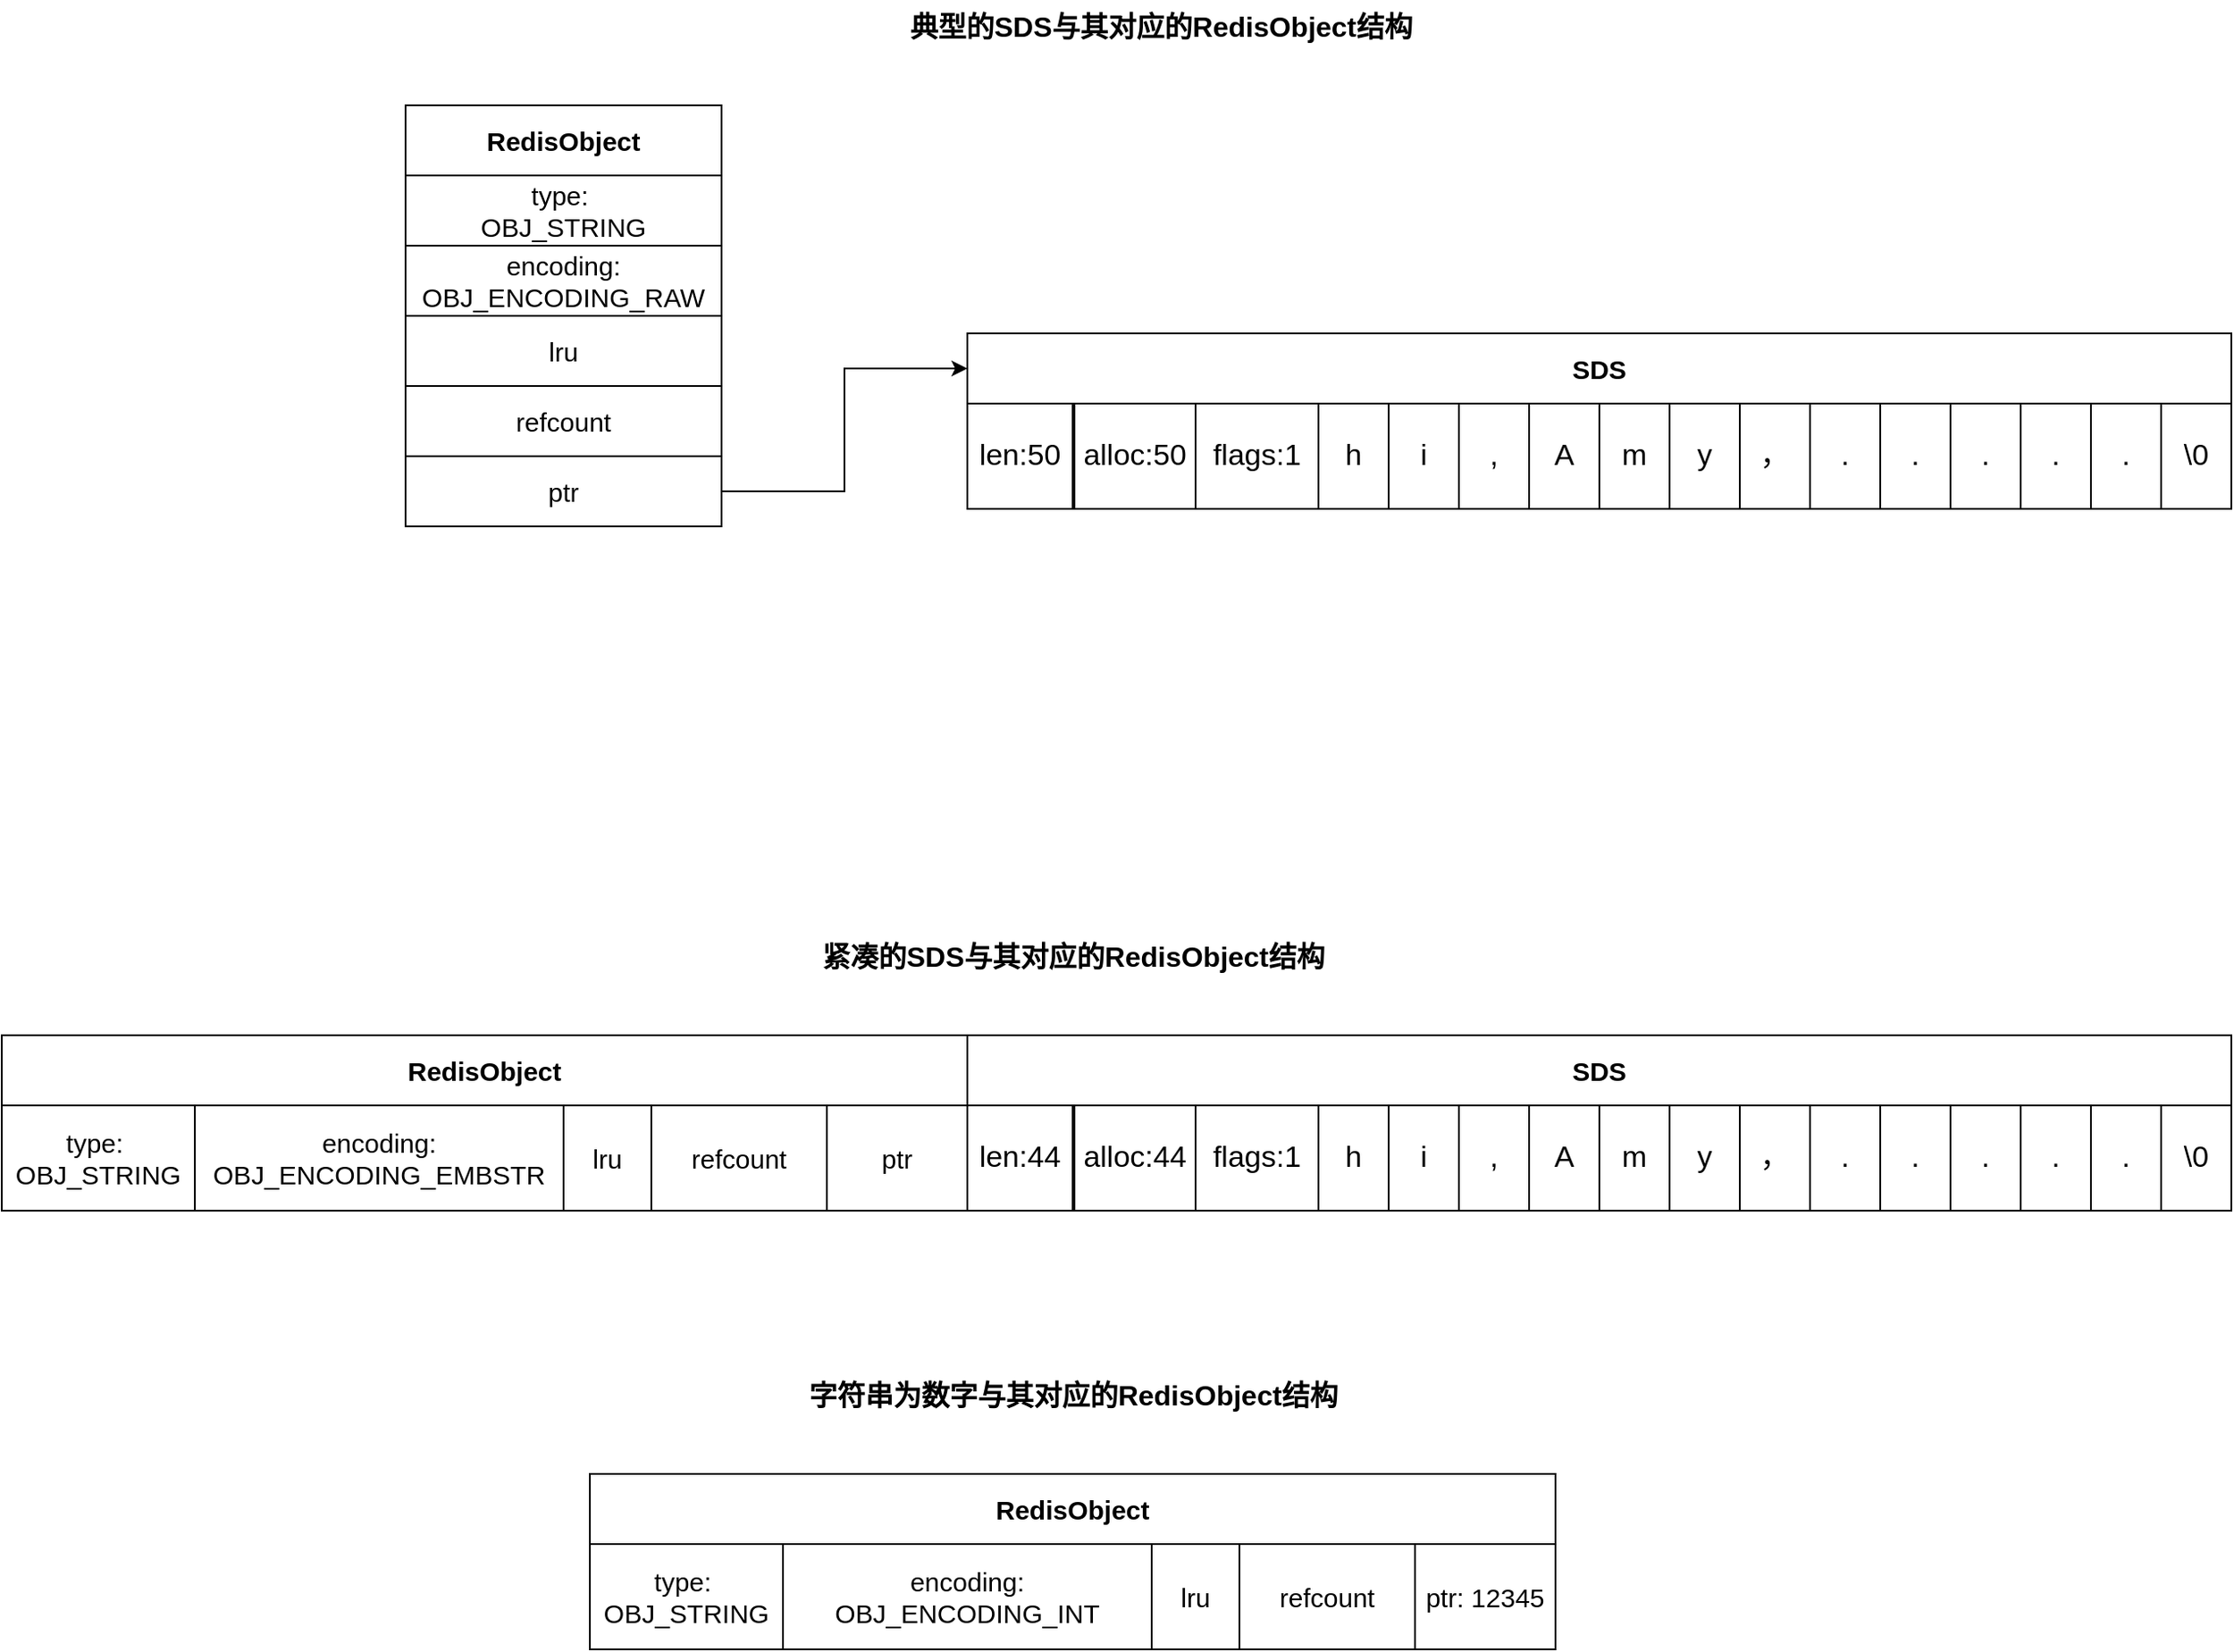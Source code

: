 <mxfile version="24.7.10">
  <diagram name="第 1 页" id="sZJ22BPr7j-9UGp3Hz9-">
    <mxGraphModel dx="1809" dy="763" grid="1" gridSize="10" guides="1" tooltips="1" connect="1" arrows="1" fold="1" page="0" pageScale="1" pageWidth="827" pageHeight="1169" math="0" shadow="0">
      <root>
        <mxCell id="0" />
        <mxCell id="1" parent="0" />
        <mxCell id="rqm2Wf6PRogvZQ6xTr7Q-8" value="" style="group" vertex="1" connectable="0" parent="1">
          <mxGeometry x="150" y="150" width="180" height="240" as="geometry" />
        </mxCell>
        <mxCell id="rqm2Wf6PRogvZQ6xTr7Q-1" value="RedisObject" style="rounded=0;whiteSpace=wrap;html=1;fontStyle=1;fontSize=15;" vertex="1" parent="rqm2Wf6PRogvZQ6xTr7Q-8">
          <mxGeometry width="180" height="40" as="geometry" />
        </mxCell>
        <mxCell id="rqm2Wf6PRogvZQ6xTr7Q-2" value="&lt;span style=&quot;font-weight: normal;&quot;&gt;type:&amp;nbsp;&lt;/span&gt;&lt;div&gt;&lt;span style=&quot;font-weight: normal;&quot;&gt;OBJ_STRING&lt;/span&gt;&lt;/div&gt;" style="rounded=0;whiteSpace=wrap;html=1;fontStyle=1;fontSize=15;" vertex="1" parent="rqm2Wf6PRogvZQ6xTr7Q-8">
          <mxGeometry y="40" width="180" height="40" as="geometry" />
        </mxCell>
        <mxCell id="rqm2Wf6PRogvZQ6xTr7Q-3" value="&lt;span style=&quot;font-weight: normal;&quot;&gt;encoding: OBJ_ENCODING_RAW&lt;/span&gt;" style="rounded=0;whiteSpace=wrap;html=1;fontStyle=1;fontSize=15;" vertex="1" parent="rqm2Wf6PRogvZQ6xTr7Q-8">
          <mxGeometry y="80" width="180" height="40" as="geometry" />
        </mxCell>
        <mxCell id="rqm2Wf6PRogvZQ6xTr7Q-5" value="&lt;span style=&quot;font-weight: normal;&quot;&gt;lru&lt;/span&gt;" style="rounded=0;whiteSpace=wrap;html=1;fontStyle=1;fontSize=15;" vertex="1" parent="rqm2Wf6PRogvZQ6xTr7Q-8">
          <mxGeometry y="120" width="180" height="40" as="geometry" />
        </mxCell>
        <mxCell id="rqm2Wf6PRogvZQ6xTr7Q-6" value="&lt;span style=&quot;font-weight: 400;&quot;&gt;refcount&lt;/span&gt;" style="rounded=0;whiteSpace=wrap;html=1;fontStyle=1;fontSize=15;" vertex="1" parent="rqm2Wf6PRogvZQ6xTr7Q-8">
          <mxGeometry y="160" width="180" height="40" as="geometry" />
        </mxCell>
        <mxCell id="rqm2Wf6PRogvZQ6xTr7Q-7" value="&lt;span style=&quot;font-weight: 400;&quot;&gt;ptr&lt;/span&gt;" style="rounded=0;whiteSpace=wrap;html=1;fontStyle=1;fontSize=15;" vertex="1" parent="rqm2Wf6PRogvZQ6xTr7Q-8">
          <mxGeometry y="200" width="180" height="40" as="geometry" />
        </mxCell>
        <mxCell id="rqm2Wf6PRogvZQ6xTr7Q-27" value="" style="group" vertex="1" connectable="0" parent="1">
          <mxGeometry x="470" y="280" width="720" height="100" as="geometry" />
        </mxCell>
        <mxCell id="rqm2Wf6PRogvZQ6xTr7Q-25" value="" style="group" vertex="1" connectable="0" parent="rqm2Wf6PRogvZQ6xTr7Q-27">
          <mxGeometry y="40" width="720" height="60" as="geometry" />
        </mxCell>
        <mxCell id="rqm2Wf6PRogvZQ6xTr7Q-9" value="len:50" style="rounded=0;whiteSpace=wrap;html=1;fontSize=17;" vertex="1" parent="rqm2Wf6PRogvZQ6xTr7Q-25">
          <mxGeometry width="60" height="60" as="geometry" />
        </mxCell>
        <mxCell id="rqm2Wf6PRogvZQ6xTr7Q-10" value="alloc:50" style="rounded=0;whiteSpace=wrap;html=1;fontSize=17;" vertex="1" parent="rqm2Wf6PRogvZQ6xTr7Q-25">
          <mxGeometry x="61" width="69" height="60" as="geometry" />
        </mxCell>
        <mxCell id="rqm2Wf6PRogvZQ6xTr7Q-11" value="flags:1" style="rounded=0;whiteSpace=wrap;html=1;fontSize=17;" vertex="1" parent="rqm2Wf6PRogvZQ6xTr7Q-25">
          <mxGeometry x="130" width="70" height="60" as="geometry" />
        </mxCell>
        <mxCell id="rqm2Wf6PRogvZQ6xTr7Q-12" value="h" style="rounded=0;whiteSpace=wrap;html=1;fontSize=17;" vertex="1" parent="rqm2Wf6PRogvZQ6xTr7Q-25">
          <mxGeometry x="200" width="40" height="60" as="geometry" />
        </mxCell>
        <mxCell id="rqm2Wf6PRogvZQ6xTr7Q-13" value="i" style="rounded=0;whiteSpace=wrap;html=1;fontSize=17;" vertex="1" parent="rqm2Wf6PRogvZQ6xTr7Q-25">
          <mxGeometry x="240" width="40" height="60" as="geometry" />
        </mxCell>
        <mxCell id="rqm2Wf6PRogvZQ6xTr7Q-14" value="," style="rounded=0;whiteSpace=wrap;html=1;fontSize=17;" vertex="1" parent="rqm2Wf6PRogvZQ6xTr7Q-25">
          <mxGeometry x="280" width="40" height="60" as="geometry" />
        </mxCell>
        <mxCell id="rqm2Wf6PRogvZQ6xTr7Q-15" value="A" style="rounded=0;whiteSpace=wrap;html=1;fontSize=17;" vertex="1" parent="rqm2Wf6PRogvZQ6xTr7Q-25">
          <mxGeometry x="320" width="40" height="60" as="geometry" />
        </mxCell>
        <mxCell id="rqm2Wf6PRogvZQ6xTr7Q-16" value="m" style="rounded=0;whiteSpace=wrap;html=1;fontSize=17;" vertex="1" parent="rqm2Wf6PRogvZQ6xTr7Q-25">
          <mxGeometry x="360" width="40" height="60" as="geometry" />
        </mxCell>
        <mxCell id="rqm2Wf6PRogvZQ6xTr7Q-17" value="y" style="rounded=0;whiteSpace=wrap;html=1;fontSize=17;" vertex="1" parent="rqm2Wf6PRogvZQ6xTr7Q-25">
          <mxGeometry x="400" width="40" height="60" as="geometry" />
        </mxCell>
        <mxCell id="rqm2Wf6PRogvZQ6xTr7Q-18" value="，" style="rounded=0;whiteSpace=wrap;html=1;fontSize=17;" vertex="1" parent="rqm2Wf6PRogvZQ6xTr7Q-25">
          <mxGeometry x="440" width="40" height="60" as="geometry" />
        </mxCell>
        <mxCell id="rqm2Wf6PRogvZQ6xTr7Q-19" value="." style="rounded=0;whiteSpace=wrap;html=1;fontSize=17;" vertex="1" parent="rqm2Wf6PRogvZQ6xTr7Q-25">
          <mxGeometry x="480" width="40" height="60" as="geometry" />
        </mxCell>
        <mxCell id="rqm2Wf6PRogvZQ6xTr7Q-20" value="." style="rounded=0;whiteSpace=wrap;html=1;fontSize=17;" vertex="1" parent="rqm2Wf6PRogvZQ6xTr7Q-25">
          <mxGeometry x="520" width="40" height="60" as="geometry" />
        </mxCell>
        <mxCell id="rqm2Wf6PRogvZQ6xTr7Q-21" value="." style="rounded=0;whiteSpace=wrap;html=1;fontSize=17;" vertex="1" parent="rqm2Wf6PRogvZQ6xTr7Q-25">
          <mxGeometry x="560" width="40" height="60" as="geometry" />
        </mxCell>
        <mxCell id="rqm2Wf6PRogvZQ6xTr7Q-22" value="." style="rounded=0;whiteSpace=wrap;html=1;fontSize=17;" vertex="1" parent="rqm2Wf6PRogvZQ6xTr7Q-25">
          <mxGeometry x="600" width="40" height="60" as="geometry" />
        </mxCell>
        <mxCell id="rqm2Wf6PRogvZQ6xTr7Q-23" value="." style="rounded=0;whiteSpace=wrap;html=1;fontSize=17;" vertex="1" parent="rqm2Wf6PRogvZQ6xTr7Q-25">
          <mxGeometry x="640" width="40" height="60" as="geometry" />
        </mxCell>
        <mxCell id="rqm2Wf6PRogvZQ6xTr7Q-24" value="\0" style="rounded=0;whiteSpace=wrap;html=1;fontSize=17;" vertex="1" parent="rqm2Wf6PRogvZQ6xTr7Q-25">
          <mxGeometry x="680" width="40" height="60" as="geometry" />
        </mxCell>
        <mxCell id="rqm2Wf6PRogvZQ6xTr7Q-26" value="SDS" style="rounded=0;whiteSpace=wrap;html=1;fontStyle=1;fontSize=15;" vertex="1" parent="rqm2Wf6PRogvZQ6xTr7Q-27">
          <mxGeometry width="720" height="40" as="geometry" />
        </mxCell>
        <mxCell id="rqm2Wf6PRogvZQ6xTr7Q-28" style="edgeStyle=orthogonalEdgeStyle;rounded=0;orthogonalLoop=1;jettySize=auto;html=1;exitX=1;exitY=0.5;exitDx=0;exitDy=0;entryX=0;entryY=0.5;entryDx=0;entryDy=0;" edge="1" parent="1" source="rqm2Wf6PRogvZQ6xTr7Q-7" target="rqm2Wf6PRogvZQ6xTr7Q-26">
          <mxGeometry relative="1" as="geometry" />
        </mxCell>
        <mxCell id="rqm2Wf6PRogvZQ6xTr7Q-29" value="典型的SDS与其对应的RedisObject结构" style="text;html=1;align=center;verticalAlign=middle;resizable=0;points=[];autosize=1;strokeColor=none;fillColor=none;fontStyle=1;fontSize=16;" vertex="1" parent="1">
          <mxGeometry x="430" y="90" width="300" height="30" as="geometry" />
        </mxCell>
        <mxCell id="rqm2Wf6PRogvZQ6xTr7Q-37" value="" style="group" vertex="1" connectable="0" parent="1">
          <mxGeometry x="470" y="680" width="720" height="100" as="geometry" />
        </mxCell>
        <mxCell id="rqm2Wf6PRogvZQ6xTr7Q-38" value="" style="group" vertex="1" connectable="0" parent="rqm2Wf6PRogvZQ6xTr7Q-37">
          <mxGeometry y="40" width="720" height="60" as="geometry" />
        </mxCell>
        <mxCell id="rqm2Wf6PRogvZQ6xTr7Q-39" value="len:44" style="rounded=0;whiteSpace=wrap;html=1;fontSize=17;" vertex="1" parent="rqm2Wf6PRogvZQ6xTr7Q-38">
          <mxGeometry width="60" height="60" as="geometry" />
        </mxCell>
        <mxCell id="rqm2Wf6PRogvZQ6xTr7Q-40" value="alloc:44" style="rounded=0;whiteSpace=wrap;html=1;fontSize=17;" vertex="1" parent="rqm2Wf6PRogvZQ6xTr7Q-38">
          <mxGeometry x="61" width="69" height="60" as="geometry" />
        </mxCell>
        <mxCell id="rqm2Wf6PRogvZQ6xTr7Q-41" value="flags:1" style="rounded=0;whiteSpace=wrap;html=1;fontSize=17;" vertex="1" parent="rqm2Wf6PRogvZQ6xTr7Q-38">
          <mxGeometry x="130" width="70" height="60" as="geometry" />
        </mxCell>
        <mxCell id="rqm2Wf6PRogvZQ6xTr7Q-42" value="h" style="rounded=0;whiteSpace=wrap;html=1;fontSize=17;" vertex="1" parent="rqm2Wf6PRogvZQ6xTr7Q-38">
          <mxGeometry x="200" width="40" height="60" as="geometry" />
        </mxCell>
        <mxCell id="rqm2Wf6PRogvZQ6xTr7Q-43" value="i" style="rounded=0;whiteSpace=wrap;html=1;fontSize=17;" vertex="1" parent="rqm2Wf6PRogvZQ6xTr7Q-38">
          <mxGeometry x="240" width="40" height="60" as="geometry" />
        </mxCell>
        <mxCell id="rqm2Wf6PRogvZQ6xTr7Q-44" value="," style="rounded=0;whiteSpace=wrap;html=1;fontSize=17;" vertex="1" parent="rqm2Wf6PRogvZQ6xTr7Q-38">
          <mxGeometry x="280" width="40" height="60" as="geometry" />
        </mxCell>
        <mxCell id="rqm2Wf6PRogvZQ6xTr7Q-45" value="A" style="rounded=0;whiteSpace=wrap;html=1;fontSize=17;" vertex="1" parent="rqm2Wf6PRogvZQ6xTr7Q-38">
          <mxGeometry x="320" width="40" height="60" as="geometry" />
        </mxCell>
        <mxCell id="rqm2Wf6PRogvZQ6xTr7Q-46" value="m" style="rounded=0;whiteSpace=wrap;html=1;fontSize=17;" vertex="1" parent="rqm2Wf6PRogvZQ6xTr7Q-38">
          <mxGeometry x="360" width="40" height="60" as="geometry" />
        </mxCell>
        <mxCell id="rqm2Wf6PRogvZQ6xTr7Q-47" value="y" style="rounded=0;whiteSpace=wrap;html=1;fontSize=17;" vertex="1" parent="rqm2Wf6PRogvZQ6xTr7Q-38">
          <mxGeometry x="400" width="40" height="60" as="geometry" />
        </mxCell>
        <mxCell id="rqm2Wf6PRogvZQ6xTr7Q-48" value="，" style="rounded=0;whiteSpace=wrap;html=1;fontSize=17;" vertex="1" parent="rqm2Wf6PRogvZQ6xTr7Q-38">
          <mxGeometry x="440" width="40" height="60" as="geometry" />
        </mxCell>
        <mxCell id="rqm2Wf6PRogvZQ6xTr7Q-49" value="." style="rounded=0;whiteSpace=wrap;html=1;fontSize=17;" vertex="1" parent="rqm2Wf6PRogvZQ6xTr7Q-38">
          <mxGeometry x="480" width="40" height="60" as="geometry" />
        </mxCell>
        <mxCell id="rqm2Wf6PRogvZQ6xTr7Q-50" value="." style="rounded=0;whiteSpace=wrap;html=1;fontSize=17;" vertex="1" parent="rqm2Wf6PRogvZQ6xTr7Q-38">
          <mxGeometry x="520" width="40" height="60" as="geometry" />
        </mxCell>
        <mxCell id="rqm2Wf6PRogvZQ6xTr7Q-51" value="." style="rounded=0;whiteSpace=wrap;html=1;fontSize=17;" vertex="1" parent="rqm2Wf6PRogvZQ6xTr7Q-38">
          <mxGeometry x="560" width="40" height="60" as="geometry" />
        </mxCell>
        <mxCell id="rqm2Wf6PRogvZQ6xTr7Q-52" value="." style="rounded=0;whiteSpace=wrap;html=1;fontSize=17;" vertex="1" parent="rqm2Wf6PRogvZQ6xTr7Q-38">
          <mxGeometry x="600" width="40" height="60" as="geometry" />
        </mxCell>
        <mxCell id="rqm2Wf6PRogvZQ6xTr7Q-53" value="." style="rounded=0;whiteSpace=wrap;html=1;fontSize=17;" vertex="1" parent="rqm2Wf6PRogvZQ6xTr7Q-38">
          <mxGeometry x="640" width="40" height="60" as="geometry" />
        </mxCell>
        <mxCell id="rqm2Wf6PRogvZQ6xTr7Q-54" value="\0" style="rounded=0;whiteSpace=wrap;html=1;fontSize=17;" vertex="1" parent="rqm2Wf6PRogvZQ6xTr7Q-38">
          <mxGeometry x="680" width="40" height="60" as="geometry" />
        </mxCell>
        <mxCell id="rqm2Wf6PRogvZQ6xTr7Q-55" value="SDS" style="rounded=0;whiteSpace=wrap;html=1;fontStyle=1;fontSize=15;" vertex="1" parent="rqm2Wf6PRogvZQ6xTr7Q-37">
          <mxGeometry width="720" height="40" as="geometry" />
        </mxCell>
        <mxCell id="rqm2Wf6PRogvZQ6xTr7Q-57" value="紧凑的SDS与其对应的RedisObject结构" style="text;html=1;align=center;verticalAlign=middle;resizable=0;points=[];autosize=1;strokeColor=none;fillColor=none;fontStyle=1;fontSize=16;" vertex="1" parent="1">
          <mxGeometry x="380" y="620" width="300" height="30" as="geometry" />
        </mxCell>
        <mxCell id="rqm2Wf6PRogvZQ6xTr7Q-31" value="RedisObject" style="rounded=0;whiteSpace=wrap;html=1;fontStyle=1;fontSize=15;" vertex="1" parent="1">
          <mxGeometry x="-80" y="680" width="550" height="40" as="geometry" />
        </mxCell>
        <mxCell id="rqm2Wf6PRogvZQ6xTr7Q-32" value="&lt;span style=&quot;font-weight: normal;&quot;&gt;type:&amp;nbsp;&lt;/span&gt;&lt;div&gt;&lt;span style=&quot;font-weight: normal;&quot;&gt;OBJ_STRING&lt;/span&gt;&lt;/div&gt;" style="rounded=0;whiteSpace=wrap;html=1;fontStyle=1;fontSize=15;" vertex="1" parent="1">
          <mxGeometry x="-80" y="720" width="110" height="60" as="geometry" />
        </mxCell>
        <mxCell id="rqm2Wf6PRogvZQ6xTr7Q-33" value="&lt;span style=&quot;font-weight: normal;&quot;&gt;encoding: OBJ_ENCODING_EMBSTR&lt;/span&gt;" style="rounded=0;whiteSpace=wrap;html=1;fontStyle=1;fontSize=15;" vertex="1" parent="1">
          <mxGeometry x="30" y="720" width="210" height="60" as="geometry" />
        </mxCell>
        <mxCell id="rqm2Wf6PRogvZQ6xTr7Q-34" value="&lt;span style=&quot;font-weight: normal;&quot;&gt;lru&lt;/span&gt;" style="rounded=0;whiteSpace=wrap;html=1;fontStyle=1;fontSize=15;" vertex="1" parent="1">
          <mxGeometry x="240" y="720" width="50" height="60" as="geometry" />
        </mxCell>
        <mxCell id="rqm2Wf6PRogvZQ6xTr7Q-35" value="&lt;span style=&quot;font-weight: 400;&quot;&gt;refcount&lt;/span&gt;" style="rounded=0;whiteSpace=wrap;html=1;fontStyle=1;fontSize=15;" vertex="1" parent="1">
          <mxGeometry x="290" y="720" width="100" height="60" as="geometry" />
        </mxCell>
        <mxCell id="rqm2Wf6PRogvZQ6xTr7Q-36" value="&lt;span style=&quot;font-weight: 400;&quot;&gt;ptr&lt;/span&gt;" style="rounded=0;whiteSpace=wrap;html=1;fontStyle=1;fontSize=15;" vertex="1" parent="1">
          <mxGeometry x="390" y="720" width="80" height="60" as="geometry" />
        </mxCell>
        <mxCell id="rqm2Wf6PRogvZQ6xTr7Q-77" value="字符串为数字与其对应的RedisObject结构" style="text;html=1;align=center;verticalAlign=middle;resizable=0;points=[];autosize=1;strokeColor=none;fillColor=none;fontStyle=1;fontSize=16;" vertex="1" parent="1">
          <mxGeometry x="370" y="870" width="320" height="30" as="geometry" />
        </mxCell>
        <mxCell id="rqm2Wf6PRogvZQ6xTr7Q-78" value="RedisObject" style="rounded=0;whiteSpace=wrap;html=1;fontStyle=1;fontSize=15;" vertex="1" parent="1">
          <mxGeometry x="255" y="930" width="550" height="40" as="geometry" />
        </mxCell>
        <mxCell id="rqm2Wf6PRogvZQ6xTr7Q-79" value="&lt;span style=&quot;font-weight: normal;&quot;&gt;type:&amp;nbsp;&lt;/span&gt;&lt;div&gt;&lt;span style=&quot;font-weight: normal;&quot;&gt;OBJ_STRING&lt;/span&gt;&lt;/div&gt;" style="rounded=0;whiteSpace=wrap;html=1;fontStyle=1;fontSize=15;" vertex="1" parent="1">
          <mxGeometry x="255" y="970" width="110" height="60" as="geometry" />
        </mxCell>
        <mxCell id="rqm2Wf6PRogvZQ6xTr7Q-80" value="&lt;span style=&quot;font-weight: normal;&quot;&gt;encoding: OBJ_ENCODING_INT&lt;/span&gt;" style="rounded=0;whiteSpace=wrap;html=1;fontStyle=1;fontSize=15;" vertex="1" parent="1">
          <mxGeometry x="365" y="970" width="210" height="60" as="geometry" />
        </mxCell>
        <mxCell id="rqm2Wf6PRogvZQ6xTr7Q-81" value="&lt;span style=&quot;font-weight: normal;&quot;&gt;lru&lt;/span&gt;" style="rounded=0;whiteSpace=wrap;html=1;fontStyle=1;fontSize=15;" vertex="1" parent="1">
          <mxGeometry x="575" y="970" width="50" height="60" as="geometry" />
        </mxCell>
        <mxCell id="rqm2Wf6PRogvZQ6xTr7Q-82" value="&lt;span style=&quot;font-weight: 400;&quot;&gt;refcount&lt;/span&gt;" style="rounded=0;whiteSpace=wrap;html=1;fontStyle=1;fontSize=15;" vertex="1" parent="1">
          <mxGeometry x="625" y="970" width="100" height="60" as="geometry" />
        </mxCell>
        <mxCell id="rqm2Wf6PRogvZQ6xTr7Q-83" value="&lt;span style=&quot;font-weight: 400;&quot;&gt;ptr: 12345&lt;/span&gt;" style="rounded=0;whiteSpace=wrap;html=1;fontStyle=1;fontSize=15;" vertex="1" parent="1">
          <mxGeometry x="725" y="970" width="80" height="60" as="geometry" />
        </mxCell>
      </root>
    </mxGraphModel>
  </diagram>
</mxfile>

